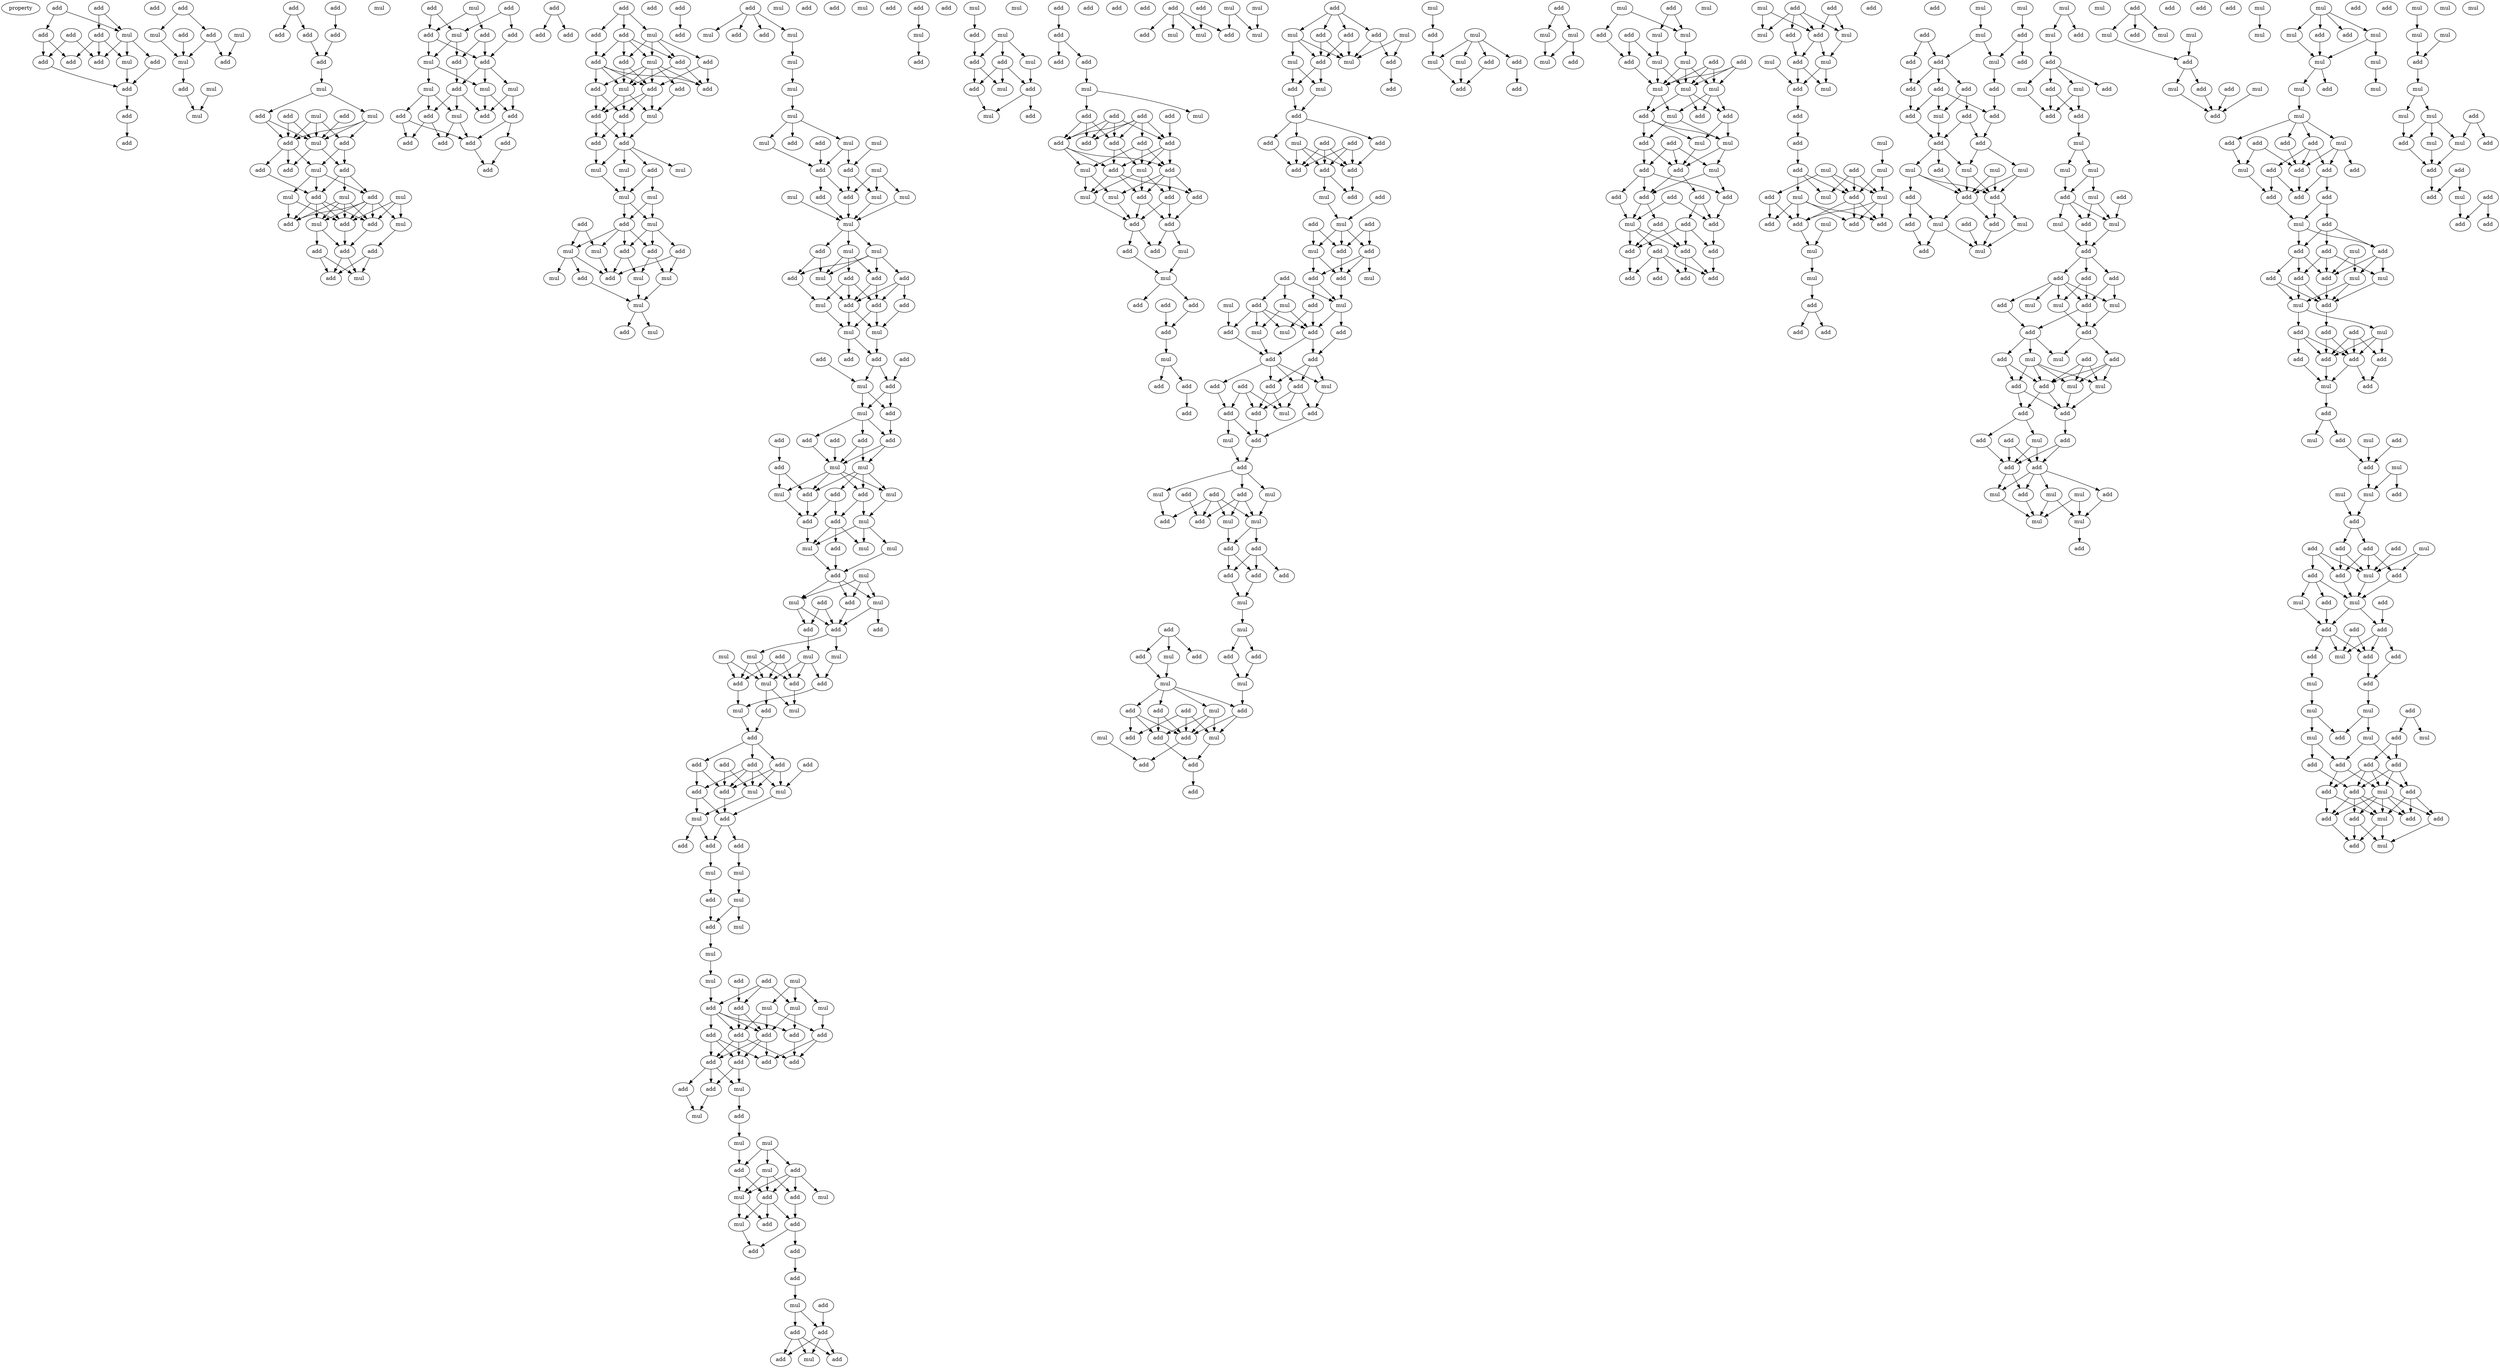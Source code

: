 digraph {
    node [fontcolor=black]
    property [mul=2,lf=1.6]
    0 [ label = add ];
    1 [ label = add ];
    2 [ label = mul ];
    3 [ label = add ];
    4 [ label = add ];
    5 [ label = add ];
    6 [ label = add ];
    7 [ label = add ];
    8 [ label = add ];
    9 [ label = mul ];
    10 [ label = add ];
    11 [ label = add ];
    12 [ label = add ];
    13 [ label = add ];
    14 [ label = add ];
    15 [ label = add ];
    16 [ label = add ];
    17 [ label = mul ];
    18 [ label = mul ];
    19 [ label = add ];
    20 [ label = add ];
    21 [ label = mul ];
    22 [ label = add ];
    23 [ label = mul ];
    24 [ label = mul ];
    25 [ label = add ];
    26 [ label = add ];
    27 [ label = add ];
    28 [ label = add ];
    29 [ label = add ];
    30 [ label = add ];
    31 [ label = mul ];
    32 [ label = add ];
    33 [ label = mul ];
    34 [ label = add ];
    35 [ label = add ];
    36 [ label = mul ];
    37 [ label = mul ];
    38 [ label = add ];
    39 [ label = add ];
    40 [ label = add ];
    41 [ label = mul ];
    42 [ label = add ];
    43 [ label = add ];
    44 [ label = mul ];
    45 [ label = add ];
    46 [ label = mul ];
    47 [ label = add ];
    48 [ label = mul ];
    49 [ label = mul ];
    50 [ label = add ];
    51 [ label = add ];
    52 [ label = mul ];
    53 [ label = add ];
    54 [ label = add ];
    55 [ label = mul ];
    56 [ label = add ];
    57 [ label = add ];
    58 [ label = mul ];
    59 [ label = add ];
    60 [ label = mul ];
    61 [ label = add ];
    62 [ label = add ];
    63 [ label = add ];
    64 [ label = mul ];
    65 [ label = add ];
    66 [ label = add ];
    67 [ label = add ];
    68 [ label = add ];
    69 [ label = mul ];
    70 [ label = mul ];
    71 [ label = add ];
    72 [ label = mul ];
    73 [ label = mul ];
    74 [ label = mul ];
    75 [ label = add ];
    76 [ label = add ];
    77 [ label = add ];
    78 [ label = add ];
    79 [ label = add ];
    80 [ label = add ];
    81 [ label = add ];
    82 [ label = add ];
    83 [ label = add ];
    84 [ label = add ];
    85 [ label = add ];
    86 [ label = add ];
    87 [ label = add ];
    88 [ label = add ];
    89 [ label = mul ];
    90 [ label = add ];
    91 [ label = add ];
    92 [ label = add ];
    93 [ label = add ];
    94 [ label = add ];
    95 [ label = mul ];
    96 [ label = mul ];
    97 [ label = add ];
    98 [ label = add ];
    99 [ label = add ];
    100 [ label = add ];
    101 [ label = mul ];
    102 [ label = add ];
    103 [ label = add ];
    104 [ label = add ];
    105 [ label = add ];
    106 [ label = add ];
    107 [ label = mul ];
    108 [ label = mul ];
    109 [ label = add ];
    110 [ label = mul ];
    111 [ label = mul ];
    112 [ label = mul ];
    113 [ label = mul ];
    114 [ label = add ];
    115 [ label = add ];
    116 [ label = mul ];
    117 [ label = mul ];
    118 [ label = add ];
    119 [ label = add ];
    120 [ label = add ];
    121 [ label = add ];
    122 [ label = mul ];
    123 [ label = mul ];
    124 [ label = add ];
    125 [ label = mul ];
    126 [ label = mul ];
    127 [ label = add ];
    128 [ label = add ];
    129 [ label = mul ];
    130 [ label = add ];
    131 [ label = add ];
    132 [ label = mul ];
    133 [ label = add ];
    134 [ label = mul ];
    135 [ label = add ];
    136 [ label = mul ];
    137 [ label = mul ];
    138 [ label = mul ];
    139 [ label = mul ];
    140 [ label = add ];
    141 [ label = mul ];
    142 [ label = mul ];
    143 [ label = add ];
    144 [ label = mul ];
    145 [ label = add ];
    146 [ label = add ];
    147 [ label = mul ];
    148 [ label = mul ];
    149 [ label = add ];
    150 [ label = mul ];
    151 [ label = mul ];
    152 [ label = add ];
    153 [ label = mul ];
    154 [ label = mul ];
    155 [ label = add ];
    156 [ label = mul ];
    157 [ label = add ];
    158 [ label = add ];
    159 [ label = add ];
    160 [ label = mul ];
    161 [ label = add ];
    162 [ label = add ];
    163 [ label = mul ];
    164 [ label = add ];
    165 [ label = add ];
    166 [ label = mul ];
    167 [ label = mul ];
    168 [ label = add ];
    169 [ label = add ];
    170 [ label = add ];
    171 [ label = add ];
    172 [ label = add ];
    173 [ label = mul ];
    174 [ label = add ];
    175 [ label = add ];
    176 [ label = mul ];
    177 [ label = add ];
    178 [ label = add ];
    179 [ label = add ];
    180 [ label = add ];
    181 [ label = add ];
    182 [ label = mul ];
    183 [ label = mul ];
    184 [ label = add ];
    185 [ label = mul ];
    186 [ label = mul ];
    187 [ label = add ];
    188 [ label = add ];
    189 [ label = add ];
    190 [ label = mul ];
    191 [ label = add ];
    192 [ label = add ];
    193 [ label = mul ];
    194 [ label = add ];
    195 [ label = mul ];
    196 [ label = mul ];
    197 [ label = mul ];
    198 [ label = add ];
    199 [ label = add ];
    200 [ label = add ];
    201 [ label = mul ];
    202 [ label = mul ];
    203 [ label = add ];
    204 [ label = add ];
    205 [ label = add ];
    206 [ label = add ];
    207 [ label = mul ];
    208 [ label = mul ];
    209 [ label = mul ];
    210 [ label = mul ];
    211 [ label = add ];
    212 [ label = mul ];
    213 [ label = add ];
    214 [ label = add ];
    215 [ label = add ];
    216 [ label = mul ];
    217 [ label = mul ];
    218 [ label = add ];
    219 [ label = add ];
    220 [ label = add ];
    221 [ label = add ];
    222 [ label = add ];
    223 [ label = add ];
    224 [ label = mul ];
    225 [ label = add ];
    226 [ label = add ];
    227 [ label = mul ];
    228 [ label = mul ];
    229 [ label = add ];
    230 [ label = add ];
    231 [ label = add ];
    232 [ label = add ];
    233 [ label = mul ];
    234 [ label = mul ];
    235 [ label = mul ];
    236 [ label = add ];
    237 [ label = add ];
    238 [ label = mul ];
    239 [ label = mul ];
    240 [ label = mul ];
    241 [ label = add ];
    242 [ label = mul ];
    243 [ label = add ];
    244 [ label = add ];
    245 [ label = add ];
    246 [ label = add ];
    247 [ label = mul ];
    248 [ label = mul ];
    249 [ label = mul ];
    250 [ label = add ];
    251 [ label = add ];
    252 [ label = add ];
    253 [ label = add ];
    254 [ label = add ];
    255 [ label = add ];
    256 [ label = add ];
    257 [ label = add ];
    258 [ label = add ];
    259 [ label = mul ];
    260 [ label = add ];
    261 [ label = add ];
    262 [ label = mul ];
    263 [ label = add ];
    264 [ label = mul ];
    265 [ label = mul ];
    266 [ label = add ];
    267 [ label = mul ];
    268 [ label = add ];
    269 [ label = add ];
    270 [ label = add ];
    271 [ label = mul ];
    272 [ label = mul ];
    273 [ label = mul ];
    274 [ label = mul ];
    275 [ label = add ];
    276 [ label = add ];
    277 [ label = add ];
    278 [ label = add ];
    279 [ label = add ];
    280 [ label = add ];
    281 [ label = add ];
    282 [ label = mul ];
    283 [ label = add ];
    284 [ label = add ];
    285 [ label = add ];
    286 [ label = add ];
    287 [ label = mul ];
    288 [ label = add ];
    289 [ label = mul ];
    290 [ label = add ];
    291 [ label = add ];
    292 [ label = mul ];
    293 [ label = mul ];
    294 [ label = mul ];
    295 [ label = add ];
    296 [ label = add ];
    297 [ label = add ];
    298 [ label = mul ];
    299 [ label = mul ];
    300 [ label = add ];
    301 [ label = add ];
    302 [ label = add ];
    303 [ label = mul ];
    304 [ label = add ];
    305 [ label = add ];
    306 [ label = add ];
    307 [ label = add ];
    308 [ label = add ];
    309 [ label = add ];
    310 [ label = mul ];
    311 [ label = add ];
    312 [ label = add ];
    313 [ label = add ];
    314 [ label = mul ];
    315 [ label = add ];
    316 [ label = add ];
    317 [ label = add ];
    318 [ label = add ];
    319 [ label = add ];
    320 [ label = add ];
    321 [ label = mul ];
    322 [ label = mul ];
    323 [ label = add ];
    324 [ label = add ];
    325 [ label = mul ];
    326 [ label = add ];
    327 [ label = add ];
    328 [ label = add ];
    329 [ label = mul ];
    330 [ label = add ];
    331 [ label = add ];
    332 [ label = add ];
    333 [ label = add ];
    334 [ label = mul ];
    335 [ label = mul ];
    336 [ label = add ];
    337 [ label = add ];
    338 [ label = add ];
    339 [ label = add ];
    340 [ label = mul ];
    341 [ label = add ];
    342 [ label = add ];
    343 [ label = add ];
    344 [ label = add ];
    345 [ label = add ];
    346 [ label = mul ];
    347 [ label = add ];
    348 [ label = mul ];
    349 [ label = mul ];
    350 [ label = add ];
    351 [ label = add ];
    352 [ label = mul ];
    353 [ label = mul ];
    354 [ label = add ];
    355 [ label = add ];
    356 [ label = mul ];
    357 [ label = add ];
    358 [ label = add ];
    359 [ label = mul ];
    360 [ label = mul ];
    361 [ label = mul ];
    362 [ label = add ];
    363 [ label = add ];
    364 [ label = add ];
    365 [ label = mul ];
    366 [ label = add ];
    367 [ label = add ];
    368 [ label = add ];
    369 [ label = mul ];
    370 [ label = add ];
    371 [ label = add ];
    372 [ label = add ];
    373 [ label = add ];
    374 [ label = add ];
    375 [ label = add ];
    376 [ label = add ];
    377 [ label = mul ];
    378 [ label = add ];
    379 [ label = add ];
    380 [ label = mul ];
    381 [ label = add ];
    382 [ label = mul ];
    383 [ label = add ];
    384 [ label = add ];
    385 [ label = add ];
    386 [ label = mul ];
    387 [ label = add ];
    388 [ label = add ];
    389 [ label = mul ];
    390 [ label = mul ];
    391 [ label = add ];
    392 [ label = mul ];
    393 [ label = add ];
    394 [ label = add ];
    395 [ label = mul ];
    396 [ label = add ];
    397 [ label = mul ];
    398 [ label = add ];
    399 [ label = add ];
    400 [ label = add ];
    401 [ label = mul ];
    402 [ label = add ];
    403 [ label = add ];
    404 [ label = add ];
    405 [ label = add ];
    406 [ label = mul ];
    407 [ label = add ];
    408 [ label = add ];
    409 [ label = add ];
    410 [ label = mul ];
    411 [ label = add ];
    412 [ label = add ];
    413 [ label = mul ];
    414 [ label = add ];
    415 [ label = mul ];
    416 [ label = add ];
    417 [ label = add ];
    418 [ label = add ];
    419 [ label = mul ];
    420 [ label = add ];
    421 [ label = mul ];
    422 [ label = add ];
    423 [ label = add ];
    424 [ label = add ];
    425 [ label = add ];
    426 [ label = add ];
    427 [ label = mul ];
    428 [ label = mul ];
    429 [ label = add ];
    430 [ label = add ];
    431 [ label = add ];
    432 [ label = mul ];
    433 [ label = add ];
    434 [ label = add ];
    435 [ label = mul ];
    436 [ label = mul ];
    437 [ label = add ];
    438 [ label = add ];
    439 [ label = mul ];
    440 [ label = add ];
    441 [ label = add ];
    442 [ label = add ];
    443 [ label = add ];
    444 [ label = add ];
    445 [ label = mul ];
    446 [ label = mul ];
    447 [ label = add ];
    448 [ label = add ];
    449 [ label = add ];
    450 [ label = mul ];
    451 [ label = mul ];
    452 [ label = add ];
    453 [ label = add ];
    454 [ label = mul ];
    455 [ label = mul ];
    456 [ label = add ];
    457 [ label = add ];
    458 [ label = add ];
    459 [ label = add ];
    460 [ label = mul ];
    461 [ label = mul ];
    462 [ label = add ];
    463 [ label = mul ];
    464 [ label = add ];
    465 [ label = mul ];
    466 [ label = mul ];
    467 [ label = mul ];
    468 [ label = add ];
    469 [ label = add ];
    470 [ label = mul ];
    471 [ label = mul ];
    472 [ label = add ];
    473 [ label = add ];
    474 [ label = add ];
    475 [ label = mul ];
    476 [ label = mul ];
    477 [ label = mul ];
    478 [ label = add ];
    479 [ label = mul ];
    480 [ label = add ];
    481 [ label = add ];
    482 [ label = add ];
    483 [ label = mul ];
    484 [ label = add ];
    485 [ label = mul ];
    486 [ label = add ];
    487 [ label = add ];
    488 [ label = mul ];
    489 [ label = add ];
    490 [ label = add ];
    491 [ label = add ];
    492 [ label = add ];
    493 [ label = add ];
    494 [ label = add ];
    495 [ label = add ];
    496 [ label = mul ];
    497 [ label = add ];
    498 [ label = add ];
    499 [ label = add ];
    500 [ label = add ];
    501 [ label = add ];
    502 [ label = add ];
    503 [ label = add ];
    504 [ label = add ];
    505 [ label = add ];
    506 [ label = mul ];
    507 [ label = add ];
    508 [ label = mul ];
    509 [ label = add ];
    510 [ label = mul ];
    511 [ label = mul ];
    512 [ label = add ];
    513 [ label = add ];
    514 [ label = add ];
    515 [ label = mul ];
    516 [ label = mul ];
    517 [ label = add ];
    518 [ label = mul ];
    519 [ label = add ];
    520 [ label = mul ];
    521 [ label = add ];
    522 [ label = mul ];
    523 [ label = add ];
    524 [ label = add ];
    525 [ label = mul ];
    526 [ label = mul ];
    527 [ label = mul ];
    528 [ label = add ];
    529 [ label = mul ];
    530 [ label = add ];
    531 [ label = add ];
    532 [ label = mul ];
    533 [ label = add ];
    534 [ label = add ];
    535 [ label = add ];
    536 [ label = mul ];
    537 [ label = add ];
    538 [ label = mul ];
    539 [ label = add ];
    540 [ label = add ];
    541 [ label = add ];
    542 [ label = add ];
    543 [ label = mul ];
    544 [ label = mul ];
    545 [ label = add ];
    546 [ label = mul ];
    547 [ label = add ];
    548 [ label = add ];
    549 [ label = add ];
    550 [ label = mul ];
    551 [ label = add ];
    552 [ label = add ];
    553 [ label = add ];
    554 [ label = add ];
    555 [ label = add ];
    556 [ label = mul ];
    557 [ label = add ];
    558 [ label = add ];
    559 [ label = add ];
    560 [ label = add ];
    561 [ label = add ];
    562 [ label = mul ];
    563 [ label = mul ];
    564 [ label = mul ];
    565 [ label = add ];
    566 [ label = mul ];
    567 [ label = add ];
    568 [ label = add ];
    569 [ label = add ];
    570 [ label = add ];
    571 [ label = add ];
    572 [ label = mul ];
    573 [ label = add ];
    574 [ label = mul ];
    575 [ label = add ];
    576 [ label = mul ];
    577 [ label = mul ];
    578 [ label = mul ];
    579 [ label = add ];
    580 [ label = add ];
    581 [ label = mul ];
    582 [ label = add ];
    583 [ label = mul ];
    584 [ label = mul ];
    585 [ label = add ];
    586 [ label = add ];
    587 [ label = add ];
    588 [ label = mul ];
    589 [ label = mul ];
    590 [ label = mul ];
    591 [ label = add ];
    592 [ label = mul ];
    593 [ label = add ];
    594 [ label = mul ];
    595 [ label = mul ];
    596 [ label = add ];
    597 [ label = add ];
    598 [ label = add ];
    599 [ label = add ];
    600 [ label = add ];
    601 [ label = mul ];
    602 [ label = mul ];
    603 [ label = add ];
    604 [ label = mul ];
    605 [ label = add ];
    606 [ label = add ];
    607 [ label = add ];
    608 [ label = add ];
    609 [ label = mul ];
    610 [ label = add ];
    611 [ label = add ];
    612 [ label = mul ];
    613 [ label = mul ];
    614 [ label = mul ];
    615 [ label = add ];
    616 [ label = add ];
    617 [ label = add ];
    618 [ label = add ];
    619 [ label = mul ];
    620 [ label = add ];
    621 [ label = add ];
    622 [ label = add ];
    623 [ label = add ];
    624 [ label = add ];
    625 [ label = add ];
    626 [ label = add ];
    627 [ label = mul ];
    628 [ label = mul ];
    629 [ label = mul ];
    630 [ label = mul ];
    631 [ label = mul ];
    632 [ label = add ];
    633 [ label = add ];
    634 [ label = mul ];
    635 [ label = add ];
    636 [ label = mul ];
    637 [ label = mul ];
    638 [ label = add ];
    639 [ label = add ];
    640 [ label = add ];
    641 [ label = mul ];
    642 [ label = mul ];
    643 [ label = add ];
    644 [ label = add ];
    645 [ label = add ];
    646 [ label = add ];
    647 [ label = mul ];
    648 [ label = mul ];
    649 [ label = add ];
    650 [ label = mul ];
    651 [ label = mul ];
    652 [ label = add ];
    653 [ label = mul ];
    654 [ label = mul ];
    655 [ label = mul ];
    656 [ label = add ];
    657 [ label = add ];
    658 [ label = mul ];
    659 [ label = mul ];
    660 [ label = mul ];
    661 [ label = add ];
    662 [ label = add ];
    663 [ label = add ];
    664 [ label = mul ];
    665 [ label = add ];
    666 [ label = add ];
    667 [ label = mul ];
    668 [ label = add ];
    669 [ label = add ];
    670 [ label = add ];
    671 [ label = add ];
    672 [ label = add ];
    673 [ label = add ];
    674 [ label = add ];
    675 [ label = mul ];
    676 [ label = add ];
    677 [ label = add ];
    678 [ label = mul ];
    679 [ label = add ];
    680 [ label = mul ];
    681 [ label = mul ];
    682 [ label = add ];
    683 [ label = add ];
    684 [ label = add ];
    685 [ label = add ];
    686 [ label = mul ];
    687 [ label = add ];
    688 [ label = add ];
    689 [ label = add ];
    690 [ label = mul ];
    691 [ label = add ];
    692 [ label = add ];
    693 [ label = add ];
    694 [ label = add ];
    695 [ label = add ];
    696 [ label = mul ];
    697 [ label = add ];
    698 [ label = mul ];
    699 [ label = add ];
    700 [ label = mul ];
    701 [ label = add ];
    702 [ label = add ];
    703 [ label = mul ];
    704 [ label = add ];
    705 [ label = mul ];
    706 [ label = mul ];
    707 [ label = add ];
    708 [ label = add ];
    709 [ label = add ];
    710 [ label = add ];
    711 [ label = add ];
    712 [ label = add ];
    713 [ label = mul ];
    714 [ label = add ];
    715 [ label = add ];
    716 [ label = mul ];
    717 [ label = add ];
    718 [ label = add ];
    719 [ label = mul ];
    720 [ label = add ];
    721 [ label = mul ];
    722 [ label = add ];
    723 [ label = add ];
    724 [ label = add ];
    725 [ label = mul ];
    726 [ label = add ];
    727 [ label = add ];
    728 [ label = add ];
    729 [ label = add ];
    730 [ label = mul ];
    731 [ label = add ];
    732 [ label = mul ];
    733 [ label = mul ];
    734 [ label = mul ];
    735 [ label = mul ];
    736 [ label = mul ];
    737 [ label = add ];
    738 [ label = add ];
    739 [ label = add ];
    740 [ label = add ];
    741 [ label = add ];
    742 [ label = add ];
    743 [ label = add ];
    744 [ label = add ];
    745 [ label = add ];
    746 [ label = mul ];
    747 [ label = add ];
    748 [ label = mul ];
    749 [ label = add ];
    750 [ label = add ];
    751 [ label = add ];
    752 [ label = add ];
    753 [ label = mul ];
    754 [ label = mul ];
    755 [ label = mul ];
    756 [ label = mul ];
    757 [ label = mul ];
    758 [ label = mul ];
    759 [ label = add ];
    760 [ label = mul ];
    761 [ label = mul ];
    762 [ label = add ];
    763 [ label = mul ];
    764 [ label = mul ];
    765 [ label = add ];
    766 [ label = mul ];
    767 [ label = add ];
    768 [ label = add ];
    769 [ label = add ];
    770 [ label = mul ];
    771 [ label = add ];
    772 [ label = add ];
    773 [ label = add ];
    774 [ label = add ];
    0 -> 2 [ name = 0 ];
    0 -> 4 [ name = 1 ];
    1 -> 2 [ name = 2 ];
    1 -> 3 [ name = 3 ];
    2 -> 7 [ name = 4 ];
    2 -> 9 [ name = 5 ];
    2 -> 10 [ name = 6 ];
    3 -> 6 [ name = 7 ];
    3 -> 9 [ name = 8 ];
    3 -> 10 [ name = 9 ];
    4 -> 6 [ name = 10 ];
    4 -> 8 [ name = 11 ];
    5 -> 8 [ name = 12 ];
    5 -> 10 [ name = 13 ];
    7 -> 11 [ name = 14 ];
    8 -> 11 [ name = 15 ];
    9 -> 11 [ name = 16 ];
    11 -> 13 [ name = 17 ];
    13 -> 14 [ name = 18 ];
    15 -> 17 [ name = 19 ];
    15 -> 19 [ name = 20 ];
    16 -> 21 [ name = 21 ];
    17 -> 21 [ name = 22 ];
    18 -> 20 [ name = 23 ];
    19 -> 20 [ name = 24 ];
    19 -> 21 [ name = 25 ];
    21 -> 22 [ name = 26 ];
    22 -> 24 [ name = 27 ];
    23 -> 24 [ name = 28 ];
    25 -> 29 [ name = 29 ];
    26 -> 27 [ name = 30 ];
    26 -> 28 [ name = 31 ];
    28 -> 30 [ name = 32 ];
    29 -> 30 [ name = 33 ];
    30 -> 31 [ name = 34 ];
    31 -> 32 [ name = 35 ];
    31 -> 33 [ name = 36 ];
    32 -> 37 [ name = 37 ];
    32 -> 38 [ name = 38 ];
    33 -> 37 [ name = 39 ];
    33 -> 38 [ name = 40 ];
    33 -> 39 [ name = 41 ];
    34 -> 37 [ name = 42 ];
    34 -> 38 [ name = 43 ];
    35 -> 37 [ name = 44 ];
    36 -> 37 [ name = 45 ];
    36 -> 38 [ name = 46 ];
    36 -> 39 [ name = 47 ];
    37 -> 40 [ name = 48 ];
    37 -> 43 [ name = 49 ];
    38 -> 41 [ name = 50 ];
    38 -> 42 [ name = 51 ];
    38 -> 43 [ name = 52 ];
    39 -> 40 [ name = 53 ];
    39 -> 41 [ name = 54 ];
    40 -> 45 [ name = 55 ];
    40 -> 46 [ name = 56 ];
    40 -> 47 [ name = 57 ];
    41 -> 44 [ name = 58 ];
    41 -> 45 [ name = 59 ];
    41 -> 47 [ name = 60 ];
    42 -> 45 [ name = 61 ];
    44 -> 50 [ name = 62 ];
    44 -> 51 [ name = 63 ];
    45 -> 50 [ name = 64 ];
    45 -> 51 [ name = 65 ];
    45 -> 52 [ name = 66 ];
    45 -> 53 [ name = 67 ];
    46 -> 50 [ name = 68 ];
    46 -> 51 [ name = 69 ];
    46 -> 52 [ name = 70 ];
    46 -> 53 [ name = 71 ];
    47 -> 49 [ name = 72 ];
    47 -> 50 [ name = 73 ];
    47 -> 51 [ name = 74 ];
    47 -> 52 [ name = 75 ];
    47 -> 53 [ name = 76 ];
    48 -> 49 [ name = 77 ];
    48 -> 50 [ name = 78 ];
    48 -> 53 [ name = 79 ];
    49 -> 54 [ name = 80 ];
    50 -> 56 [ name = 81 ];
    52 -> 56 [ name = 82 ];
    52 -> 57 [ name = 83 ];
    53 -> 56 [ name = 84 ];
    54 -> 58 [ name = 85 ];
    54 -> 59 [ name = 86 ];
    56 -> 58 [ name = 87 ];
    56 -> 59 [ name = 88 ];
    57 -> 58 [ name = 89 ];
    57 -> 59 [ name = 90 ];
    60 -> 65 [ name = 91 ];
    60 -> 66 [ name = 92 ];
    61 -> 63 [ name = 93 ];
    61 -> 64 [ name = 94 ];
    62 -> 64 [ name = 95 ];
    62 -> 66 [ name = 96 ];
    63 -> 68 [ name = 97 ];
    64 -> 67 [ name = 98 ];
    64 -> 69 [ name = 99 ];
    65 -> 67 [ name = 100 ];
    65 -> 68 [ name = 101 ];
    66 -> 68 [ name = 102 ];
    66 -> 69 [ name = 103 ];
    67 -> 71 [ name = 104 ];
    68 -> 71 [ name = 105 ];
    68 -> 72 [ name = 106 ];
    68 -> 73 [ name = 107 ];
    69 -> 70 [ name = 108 ];
    69 -> 73 [ name = 109 ];
    70 -> 74 [ name = 110 ];
    70 -> 75 [ name = 111 ];
    70 -> 76 [ name = 112 ];
    71 -> 74 [ name = 113 ];
    71 -> 76 [ name = 114 ];
    71 -> 77 [ name = 115 ];
    72 -> 77 [ name = 116 ];
    72 -> 78 [ name = 117 ];
    73 -> 77 [ name = 118 ];
    73 -> 78 [ name = 119 ];
    74 -> 79 [ name = 120 ];
    74 -> 81 [ name = 121 ];
    75 -> 81 [ name = 122 ];
    75 -> 82 [ name = 123 ];
    76 -> 79 [ name = 124 ];
    76 -> 82 [ name = 125 ];
    78 -> 80 [ name = 126 ];
    78 -> 81 [ name = 127 ];
    80 -> 83 [ name = 128 ];
    81 -> 83 [ name = 129 ];
    84 -> 85 [ name = 130 ];
    84 -> 86 [ name = 131 ];
    87 -> 88 [ name = 132 ];
    87 -> 89 [ name = 133 ];
    87 -> 90 [ name = 134 ];
    88 -> 91 [ name = 135 ];
    88 -> 92 [ name = 136 ];
    88 -> 94 [ name = 137 ];
    88 -> 95 [ name = 138 ];
    89 -> 92 [ name = 139 ];
    89 -> 93 [ name = 140 ];
    89 -> 94 [ name = 141 ];
    89 -> 95 [ name = 142 ];
    90 -> 91 [ name = 143 ];
    91 -> 96 [ name = 144 ];
    91 -> 98 [ name = 145 ];
    91 -> 99 [ name = 146 ];
    91 -> 100 [ name = 147 ];
    92 -> 96 [ name = 148 ];
    92 -> 98 [ name = 149 ];
    93 -> 98 [ name = 150 ];
    93 -> 100 [ name = 151 ];
    94 -> 96 [ name = 152 ];
    94 -> 100 [ name = 153 ];
    95 -> 96 [ name = 154 ];
    95 -> 97 [ name = 155 ];
    95 -> 98 [ name = 156 ];
    95 -> 99 [ name = 157 ];
    95 -> 100 [ name = 158 ];
    96 -> 101 [ name = 159 ];
    96 -> 102 [ name = 160 ];
    96 -> 103 [ name = 161 ];
    97 -> 101 [ name = 162 ];
    98 -> 101 [ name = 163 ];
    98 -> 102 [ name = 164 ];
    98 -> 103 [ name = 165 ];
    99 -> 102 [ name = 166 ];
    99 -> 103 [ name = 167 ];
    101 -> 105 [ name = 168 ];
    102 -> 104 [ name = 169 ];
    102 -> 105 [ name = 170 ];
    103 -> 104 [ name = 171 ];
    103 -> 105 [ name = 172 ];
    104 -> 110 [ name = 173 ];
    105 -> 107 [ name = 174 ];
    105 -> 108 [ name = 175 ];
    105 -> 109 [ name = 176 ];
    105 -> 110 [ name = 177 ];
    108 -> 112 [ name = 178 ];
    109 -> 111 [ name = 179 ];
    109 -> 112 [ name = 180 ];
    110 -> 112 [ name = 181 ];
    111 -> 113 [ name = 182 ];
    111 -> 114 [ name = 183 ];
    112 -> 113 [ name = 184 ];
    112 -> 114 [ name = 185 ];
    113 -> 118 [ name = 186 ];
    113 -> 119 [ name = 187 ];
    113 -> 120 [ name = 188 ];
    114 -> 116 [ name = 189 ];
    114 -> 117 [ name = 190 ];
    114 -> 118 [ name = 191 ];
    114 -> 119 [ name = 192 ];
    115 -> 116 [ name = 193 ];
    115 -> 117 [ name = 194 ];
    116 -> 121 [ name = 195 ];
    116 -> 123 [ name = 196 ];
    116 -> 124 [ name = 197 ];
    117 -> 121 [ name = 198 ];
    118 -> 122 [ name = 199 ];
    118 -> 125 [ name = 200 ];
    119 -> 121 [ name = 201 ];
    119 -> 122 [ name = 202 ];
    120 -> 121 [ name = 203 ];
    120 -> 125 [ name = 204 ];
    122 -> 126 [ name = 205 ];
    124 -> 126 [ name = 206 ];
    125 -> 126 [ name = 207 ];
    126 -> 128 [ name = 208 ];
    126 -> 129 [ name = 209 ];
    127 -> 130 [ name = 210 ];
    131 -> 132 [ name = 211 ];
    131 -> 133 [ name = 212 ];
    131 -> 135 [ name = 213 ];
    131 -> 136 [ name = 214 ];
    136 -> 137 [ name = 215 ];
    137 -> 138 [ name = 216 ];
    138 -> 139 [ name = 217 ];
    139 -> 141 [ name = 218 ];
    139 -> 142 [ name = 219 ];
    139 -> 143 [ name = 220 ];
    140 -> 145 [ name = 221 ];
    141 -> 145 [ name = 222 ];
    141 -> 146 [ name = 223 ];
    142 -> 145 [ name = 224 ];
    144 -> 146 [ name = 225 ];
    145 -> 149 [ name = 226 ];
    145 -> 152 [ name = 227 ];
    146 -> 150 [ name = 228 ];
    146 -> 152 [ name = 229 ];
    147 -> 150 [ name = 230 ];
    147 -> 151 [ name = 231 ];
    147 -> 152 [ name = 232 ];
    148 -> 153 [ name = 233 ];
    149 -> 153 [ name = 234 ];
    150 -> 153 [ name = 235 ];
    151 -> 153 [ name = 236 ];
    152 -> 153 [ name = 237 ];
    153 -> 154 [ name = 238 ];
    153 -> 155 [ name = 239 ];
    153 -> 156 [ name = 240 ];
    154 -> 157 [ name = 241 ];
    154 -> 159 [ name = 242 ];
    154 -> 160 [ name = 243 ];
    154 -> 161 [ name = 244 ];
    155 -> 159 [ name = 245 ];
    155 -> 160 [ name = 246 ];
    156 -> 157 [ name = 247 ];
    156 -> 158 [ name = 248 ];
    156 -> 160 [ name = 249 ];
    157 -> 164 [ name = 250 ];
    157 -> 165 [ name = 251 ];
    158 -> 163 [ name = 252 ];
    158 -> 164 [ name = 253 ];
    158 -> 165 [ name = 254 ];
    159 -> 163 [ name = 255 ];
    160 -> 164 [ name = 256 ];
    161 -> 162 [ name = 257 ];
    161 -> 164 [ name = 258 ];
    161 -> 165 [ name = 259 ];
    162 -> 167 [ name = 260 ];
    163 -> 166 [ name = 261 ];
    164 -> 166 [ name = 262 ];
    164 -> 167 [ name = 263 ];
    165 -> 166 [ name = 264 ];
    165 -> 167 [ name = 265 ];
    166 -> 168 [ name = 266 ];
    166 -> 171 [ name = 267 ];
    167 -> 168 [ name = 268 ];
    168 -> 173 [ name = 269 ];
    168 -> 174 [ name = 270 ];
    169 -> 174 [ name = 271 ];
    172 -> 173 [ name = 272 ];
    173 -> 175 [ name = 273 ];
    173 -> 176 [ name = 274 ];
    174 -> 175 [ name = 275 ];
    174 -> 176 [ name = 276 ];
    175 -> 180 [ name = 277 ];
    176 -> 177 [ name = 278 ];
    176 -> 180 [ name = 279 ];
    176 -> 181 [ name = 280 ];
    177 -> 182 [ name = 281 ];
    177 -> 183 [ name = 282 ];
    178 -> 182 [ name = 283 ];
    179 -> 184 [ name = 284 ];
    180 -> 182 [ name = 285 ];
    180 -> 183 [ name = 286 ];
    181 -> 182 [ name = 287 ];
    182 -> 185 [ name = 288 ];
    182 -> 186 [ name = 289 ];
    182 -> 187 [ name = 290 ];
    182 -> 189 [ name = 291 ];
    183 -> 185 [ name = 292 ];
    183 -> 187 [ name = 293 ];
    183 -> 188 [ name = 294 ];
    183 -> 189 [ name = 295 ];
    184 -> 186 [ name = 296 ];
    184 -> 187 [ name = 297 ];
    185 -> 190 [ name = 298 ];
    186 -> 191 [ name = 299 ];
    187 -> 191 [ name = 300 ];
    188 -> 191 [ name = 301 ];
    188 -> 192 [ name = 302 ];
    189 -> 190 [ name = 303 ];
    189 -> 192 [ name = 304 ];
    190 -> 193 [ name = 305 ];
    190 -> 195 [ name = 306 ];
    190 -> 196 [ name = 307 ];
    191 -> 195 [ name = 308 ];
    192 -> 194 [ name = 309 ];
    192 -> 195 [ name = 310 ];
    192 -> 196 [ name = 311 ];
    193 -> 198 [ name = 312 ];
    194 -> 198 [ name = 313 ];
    195 -> 198 [ name = 314 ];
    197 -> 200 [ name = 315 ];
    197 -> 201 [ name = 316 ];
    197 -> 202 [ name = 317 ];
    198 -> 200 [ name = 318 ];
    198 -> 201 [ name = 319 ];
    198 -> 202 [ name = 320 ];
    199 -> 203 [ name = 321 ];
    199 -> 205 [ name = 322 ];
    200 -> 205 [ name = 323 ];
    201 -> 203 [ name = 324 ];
    201 -> 205 [ name = 325 ];
    202 -> 204 [ name = 326 ];
    202 -> 205 [ name = 327 ];
    203 -> 210 [ name = 328 ];
    205 -> 207 [ name = 329 ];
    205 -> 208 [ name = 330 ];
    206 -> 211 [ name = 331 ];
    206 -> 212 [ name = 332 ];
    206 -> 214 [ name = 333 ];
    207 -> 213 [ name = 334 ];
    208 -> 211 [ name = 335 ];
    208 -> 212 [ name = 336 ];
    208 -> 214 [ name = 337 ];
    209 -> 212 [ name = 338 ];
    209 -> 214 [ name = 339 ];
    210 -> 211 [ name = 340 ];
    210 -> 212 [ name = 341 ];
    210 -> 213 [ name = 342 ];
    211 -> 216 [ name = 343 ];
    212 -> 215 [ name = 344 ];
    212 -> 216 [ name = 345 ];
    213 -> 217 [ name = 346 ];
    214 -> 217 [ name = 347 ];
    215 -> 218 [ name = 348 ];
    217 -> 218 [ name = 349 ];
    218 -> 219 [ name = 350 ];
    218 -> 220 [ name = 351 ];
    218 -> 221 [ name = 352 ];
    219 -> 224 [ name = 353 ];
    219 -> 226 [ name = 354 ];
    219 -> 227 [ name = 355 ];
    220 -> 224 [ name = 356 ];
    220 -> 225 [ name = 357 ];
    220 -> 226 [ name = 358 ];
    220 -> 227 [ name = 359 ];
    221 -> 225 [ name = 360 ];
    221 -> 226 [ name = 361 ];
    222 -> 224 [ name = 362 ];
    223 -> 226 [ name = 363 ];
    223 -> 227 [ name = 364 ];
    224 -> 229 [ name = 365 ];
    225 -> 228 [ name = 366 ];
    225 -> 229 [ name = 367 ];
    226 -> 229 [ name = 368 ];
    227 -> 228 [ name = 369 ];
    228 -> 230 [ name = 370 ];
    228 -> 231 [ name = 371 ];
    229 -> 231 [ name = 372 ];
    229 -> 232 [ name = 373 ];
    231 -> 234 [ name = 374 ];
    232 -> 233 [ name = 375 ];
    233 -> 235 [ name = 376 ];
    234 -> 236 [ name = 377 ];
    235 -> 237 [ name = 378 ];
    235 -> 238 [ name = 379 ];
    236 -> 237 [ name = 380 ];
    237 -> 239 [ name = 381 ];
    239 -> 240 [ name = 382 ];
    240 -> 245 [ name = 383 ];
    241 -> 246 [ name = 384 ];
    242 -> 247 [ name = 385 ];
    242 -> 248 [ name = 386 ];
    242 -> 249 [ name = 387 ];
    243 -> 245 [ name = 388 ];
    243 -> 246 [ name = 389 ];
    243 -> 248 [ name = 390 ];
    245 -> 250 [ name = 391 ];
    245 -> 252 [ name = 392 ];
    245 -> 253 [ name = 393 ];
    245 -> 254 [ name = 394 ];
    246 -> 250 [ name = 395 ];
    246 -> 254 [ name = 396 ];
    247 -> 250 [ name = 397 ];
    247 -> 251 [ name = 398 ];
    247 -> 254 [ name = 399 ];
    248 -> 252 [ name = 400 ];
    248 -> 254 [ name = 401 ];
    249 -> 251 [ name = 402 ];
    250 -> 255 [ name = 403 ];
    250 -> 257 [ name = 404 ];
    250 -> 258 [ name = 405 ];
    251 -> 255 [ name = 406 ];
    251 -> 256 [ name = 407 ];
    252 -> 255 [ name = 408 ];
    253 -> 256 [ name = 409 ];
    253 -> 257 [ name = 410 ];
    253 -> 258 [ name = 411 ];
    254 -> 256 [ name = 412 ];
    254 -> 257 [ name = 413 ];
    254 -> 258 [ name = 414 ];
    257 -> 259 [ name = 415 ];
    257 -> 260 [ name = 416 ];
    258 -> 259 [ name = 417 ];
    258 -> 260 [ name = 418 ];
    258 -> 261 [ name = 419 ];
    259 -> 263 [ name = 420 ];
    260 -> 262 [ name = 421 ];
    261 -> 262 [ name = 422 ];
    263 -> 265 [ name = 423 ];
    264 -> 266 [ name = 424 ];
    264 -> 267 [ name = 425 ];
    264 -> 268 [ name = 426 ];
    265 -> 268 [ name = 427 ];
    266 -> 269 [ name = 428 ];
    266 -> 270 [ name = 429 ];
    266 -> 271 [ name = 430 ];
    266 -> 272 [ name = 431 ];
    267 -> 269 [ name = 432 ];
    267 -> 270 [ name = 433 ];
    267 -> 271 [ name = 434 ];
    268 -> 269 [ name = 435 ];
    268 -> 271 [ name = 436 ];
    269 -> 274 [ name = 437 ];
    269 -> 275 [ name = 438 ];
    269 -> 276 [ name = 439 ];
    270 -> 276 [ name = 440 ];
    271 -> 274 [ name = 441 ];
    271 -> 275 [ name = 442 ];
    274 -> 278 [ name = 443 ];
    276 -> 277 [ name = 444 ];
    276 -> 278 [ name = 445 ];
    277 -> 280 [ name = 446 ];
    280 -> 282 [ name = 447 ];
    281 -> 284 [ name = 448 ];
    282 -> 283 [ name = 449 ];
    282 -> 284 [ name = 450 ];
    283 -> 285 [ name = 451 ];
    283 -> 286 [ name = 452 ];
    283 -> 287 [ name = 453 ];
    284 -> 285 [ name = 454 ];
    284 -> 286 [ name = 455 ];
    284 -> 287 [ name = 456 ];
    288 -> 289 [ name = 457 ];
    289 -> 290 [ name = 458 ];
    292 -> 295 [ name = 459 ];
    294 -> 296 [ name = 460 ];
    294 -> 297 [ name = 461 ];
    294 -> 298 [ name = 462 ];
    295 -> 296 [ name = 463 ];
    296 -> 299 [ name = 464 ];
    296 -> 301 [ name = 465 ];
    297 -> 299 [ name = 466 ];
    297 -> 300 [ name = 467 ];
    297 -> 301 [ name = 468 ];
    298 -> 300 [ name = 469 ];
    300 -> 302 [ name = 470 ];
    300 -> 303 [ name = 471 ];
    301 -> 303 [ name = 472 ];
    304 -> 305 [ name = 473 ];
    305 -> 307 [ name = 474 ];
    305 -> 308 [ name = 475 ];
    308 -> 310 [ name = 476 ];
    310 -> 312 [ name = 477 ];
    310 -> 314 [ name = 478 ];
    311 -> 316 [ name = 479 ];
    311 -> 317 [ name = 480 ];
    311 -> 319 [ name = 481 ];
    311 -> 320 [ name = 482 ];
    312 -> 316 [ name = 483 ];
    312 -> 317 [ name = 484 ];
    312 -> 320 [ name = 485 ];
    313 -> 319 [ name = 486 ];
    315 -> 316 [ name = 487 ];
    315 -> 317 [ name = 488 ];
    315 -> 318 [ name = 489 ];
    315 -> 319 [ name = 490 ];
    315 -> 320 [ name = 491 ];
    316 -> 322 [ name = 492 ];
    316 -> 324 [ name = 493 ];
    317 -> 321 [ name = 494 ];
    317 -> 323 [ name = 495 ];
    317 -> 324 [ name = 496 ];
    318 -> 321 [ name = 497 ];
    318 -> 322 [ name = 498 ];
    318 -> 323 [ name = 499 ];
    319 -> 322 [ name = 500 ];
    319 -> 323 [ name = 501 ];
    319 -> 324 [ name = 502 ];
    321 -> 325 [ name = 503 ];
    321 -> 329 [ name = 504 ];
    322 -> 326 [ name = 505 ];
    322 -> 328 [ name = 506 ];
    322 -> 329 [ name = 507 ];
    323 -> 325 [ name = 508 ];
    323 -> 326 [ name = 509 ];
    323 -> 327 [ name = 510 ];
    323 -> 328 [ name = 511 ];
    324 -> 327 [ name = 512 ];
    324 -> 328 [ name = 513 ];
    324 -> 329 [ name = 514 ];
    325 -> 330 [ name = 515 ];
    326 -> 330 [ name = 516 ];
    326 -> 331 [ name = 517 ];
    327 -> 331 [ name = 518 ];
    328 -> 330 [ name = 519 ];
    328 -> 331 [ name = 520 ];
    329 -> 330 [ name = 521 ];
    330 -> 332 [ name = 522 ];
    330 -> 333 [ name = 523 ];
    331 -> 332 [ name = 524 ];
    331 -> 334 [ name = 525 ];
    333 -> 335 [ name = 526 ];
    334 -> 335 [ name = 527 ];
    335 -> 336 [ name = 528 ];
    335 -> 338 [ name = 529 ];
    337 -> 339 [ name = 530 ];
    338 -> 339 [ name = 531 ];
    339 -> 340 [ name = 532 ];
    340 -> 341 [ name = 533 ];
    340 -> 343 [ name = 534 ];
    343 -> 344 [ name = 535 ];
    345 -> 349 [ name = 536 ];
    345 -> 350 [ name = 537 ];
    345 -> 351 [ name = 538 ];
    345 -> 353 [ name = 539 ];
    346 -> 352 [ name = 540 ];
    347 -> 353 [ name = 541 ];
    348 -> 351 [ name = 542 ];
    348 -> 352 [ name = 543 ];
    354 -> 355 [ name = 544 ];
    354 -> 357 [ name = 545 ];
    354 -> 358 [ name = 546 ];
    354 -> 359 [ name = 547 ];
    355 -> 361 [ name = 548 ];
    355 -> 362 [ name = 549 ];
    356 -> 361 [ name = 550 ];
    356 -> 363 [ name = 551 ];
    357 -> 361 [ name = 552 ];
    357 -> 362 [ name = 553 ];
    358 -> 361 [ name = 554 ];
    358 -> 363 [ name = 555 ];
    359 -> 360 [ name = 556 ];
    359 -> 361 [ name = 557 ];
    359 -> 362 [ name = 558 ];
    360 -> 364 [ name = 559 ];
    360 -> 365 [ name = 560 ];
    362 -> 364 [ name = 561 ];
    362 -> 365 [ name = 562 ];
    363 -> 366 [ name = 563 ];
    364 -> 367 [ name = 564 ];
    365 -> 367 [ name = 565 ];
    367 -> 369 [ name = 566 ];
    367 -> 370 [ name = 567 ];
    367 -> 372 [ name = 568 ];
    368 -> 373 [ name = 569 ];
    368 -> 374 [ name = 570 ];
    368 -> 375 [ name = 571 ];
    369 -> 373 [ name = 572 ];
    369 -> 374 [ name = 573 ];
    369 -> 375 [ name = 574 ];
    370 -> 375 [ name = 575 ];
    371 -> 373 [ name = 576 ];
    371 -> 374 [ name = 577 ];
    371 -> 375 [ name = 578 ];
    372 -> 374 [ name = 579 ];
    373 -> 376 [ name = 580 ];
    373 -> 377 [ name = 581 ];
    374 -> 376 [ name = 582 ];
    377 -> 380 [ name = 583 ];
    378 -> 380 [ name = 584 ];
    379 -> 383 [ name = 585 ];
    379 -> 384 [ name = 586 ];
    380 -> 382 [ name = 587 ];
    380 -> 383 [ name = 588 ];
    380 -> 384 [ name = 589 ];
    381 -> 382 [ name = 590 ];
    381 -> 384 [ name = 591 ];
    382 -> 385 [ name = 592 ];
    382 -> 387 [ name = 593 ];
    383 -> 385 [ name = 594 ];
    383 -> 386 [ name = 595 ];
    383 -> 387 [ name = 596 ];
    384 -> 385 [ name = 597 ];
    385 -> 390 [ name = 598 ];
    387 -> 390 [ name = 599 ];
    387 -> 391 [ name = 600 ];
    388 -> 389 [ name = 601 ];
    388 -> 390 [ name = 602 ];
    388 -> 393 [ name = 603 ];
    389 -> 394 [ name = 604 ];
    389 -> 397 [ name = 605 ];
    390 -> 394 [ name = 606 ];
    390 -> 396 [ name = 607 ];
    391 -> 394 [ name = 608 ];
    391 -> 395 [ name = 609 ];
    392 -> 398 [ name = 610 ];
    393 -> 394 [ name = 611 ];
    393 -> 395 [ name = 612 ];
    393 -> 397 [ name = 613 ];
    393 -> 398 [ name = 614 ];
    394 -> 399 [ name = 615 ];
    394 -> 400 [ name = 616 ];
    396 -> 400 [ name = 617 ];
    397 -> 399 [ name = 618 ];
    398 -> 399 [ name = 619 ];
    399 -> 401 [ name = 620 ];
    399 -> 402 [ name = 621 ];
    399 -> 404 [ name = 622 ];
    399 -> 405 [ name = 623 ];
    400 -> 401 [ name = 624 ];
    400 -> 404 [ name = 625 ];
    400 -> 405 [ name = 626 ];
    401 -> 408 [ name = 627 ];
    402 -> 407 [ name = 628 ];
    403 -> 406 [ name = 629 ];
    403 -> 407 [ name = 630 ];
    403 -> 409 [ name = 631 ];
    404 -> 406 [ name = 632 ];
    404 -> 408 [ name = 633 ];
    404 -> 409 [ name = 634 ];
    405 -> 406 [ name = 635 ];
    405 -> 409 [ name = 636 ];
    407 -> 410 [ name = 637 ];
    407 -> 411 [ name = 638 ];
    408 -> 411 [ name = 639 ];
    409 -> 411 [ name = 640 ];
    410 -> 412 [ name = 641 ];
    411 -> 412 [ name = 642 ];
    412 -> 413 [ name = 643 ];
    412 -> 415 [ name = 644 ];
    412 -> 417 [ name = 645 ];
    413 -> 420 [ name = 646 ];
    414 -> 418 [ name = 647 ];
    414 -> 419 [ name = 648 ];
    414 -> 420 [ name = 649 ];
    414 -> 421 [ name = 650 ];
    415 -> 421 [ name = 651 ];
    416 -> 418 [ name = 652 ];
    417 -> 418 [ name = 653 ];
    417 -> 419 [ name = 654 ];
    417 -> 421 [ name = 655 ];
    419 -> 422 [ name = 656 ];
    421 -> 422 [ name = 657 ];
    421 -> 423 [ name = 658 ];
    422 -> 425 [ name = 659 ];
    422 -> 426 [ name = 660 ];
    423 -> 424 [ name = 661 ];
    423 -> 425 [ name = 662 ];
    423 -> 426 [ name = 663 ];
    425 -> 427 [ name = 664 ];
    426 -> 427 [ name = 665 ];
    427 -> 428 [ name = 666 ];
    428 -> 430 [ name = 667 ];
    428 -> 434 [ name = 668 ];
    429 -> 431 [ name = 669 ];
    429 -> 432 [ name = 670 ];
    429 -> 433 [ name = 671 ];
    430 -> 435 [ name = 672 ];
    431 -> 436 [ name = 673 ];
    432 -> 436 [ name = 674 ];
    434 -> 435 [ name = 675 ];
    435 -> 440 [ name = 676 ];
    436 -> 437 [ name = 677 ];
    436 -> 439 [ name = 678 ];
    436 -> 440 [ name = 679 ];
    436 -> 441 [ name = 680 ];
    437 -> 442 [ name = 681 ];
    437 -> 443 [ name = 682 ];
    437 -> 444 [ name = 683 ];
    438 -> 443 [ name = 684 ];
    438 -> 444 [ name = 685 ];
    438 -> 446 [ name = 686 ];
    439 -> 442 [ name = 687 ];
    439 -> 443 [ name = 688 ];
    439 -> 446 [ name = 689 ];
    440 -> 443 [ name = 690 ];
    440 -> 446 [ name = 691 ];
    441 -> 442 [ name = 692 ];
    441 -> 443 [ name = 693 ];
    442 -> 448 [ name = 694 ];
    443 -> 447 [ name = 695 ];
    445 -> 447 [ name = 696 ];
    446 -> 448 [ name = 697 ];
    448 -> 449 [ name = 698 ];
    450 -> 452 [ name = 699 ];
    451 -> 453 [ name = 700 ];
    451 -> 454 [ name = 701 ];
    451 -> 455 [ name = 702 ];
    451 -> 456 [ name = 703 ];
    452 -> 455 [ name = 704 ];
    453 -> 457 [ name = 705 ];
    454 -> 458 [ name = 706 ];
    455 -> 458 [ name = 707 ];
    456 -> 458 [ name = 708 ];
    459 -> 460 [ name = 709 ];
    459 -> 461 [ name = 710 ];
    460 -> 463 [ name = 711 ];
    461 -> 462 [ name = 712 ];
    461 -> 463 [ name = 713 ];
    464 -> 466 [ name = 714 ];
    464 -> 467 [ name = 715 ];
    465 -> 466 [ name = 716 ];
    465 -> 469 [ name = 717 ];
    466 -> 471 [ name = 718 ];
    467 -> 470 [ name = 719 ];
    468 -> 470 [ name = 720 ];
    468 -> 472 [ name = 721 ];
    469 -> 472 [ name = 722 ];
    470 -> 475 [ name = 723 ];
    470 -> 477 [ name = 724 ];
    471 -> 475 [ name = 725 ];
    471 -> 476 [ name = 726 ];
    471 -> 477 [ name = 727 ];
    472 -> 475 [ name = 728 ];
    473 -> 475 [ name = 729 ];
    473 -> 476 [ name = 730 ];
    473 -> 477 [ name = 731 ];
    474 -> 475 [ name = 732 ];
    474 -> 476 [ name = 733 ];
    474 -> 477 [ name = 734 ];
    475 -> 478 [ name = 735 ];
    475 -> 479 [ name = 736 ];
    476 -> 479 [ name = 737 ];
    476 -> 480 [ name = 738 ];
    476 -> 481 [ name = 739 ];
    477 -> 478 [ name = 740 ];
    477 -> 480 [ name = 741 ];
    477 -> 481 [ name = 742 ];
    478 -> 483 [ name = 743 ];
    478 -> 484 [ name = 744 ];
    478 -> 485 [ name = 745 ];
    479 -> 484 [ name = 746 ];
    479 -> 485 [ name = 747 ];
    481 -> 483 [ name = 748 ];
    481 -> 485 [ name = 749 ];
    482 -> 486 [ name = 750 ];
    482 -> 487 [ name = 751 ];
    482 -> 488 [ name = 752 ];
    483 -> 487 [ name = 753 ];
    484 -> 486 [ name = 754 ];
    484 -> 487 [ name = 755 ];
    485 -> 487 [ name = 756 ];
    485 -> 488 [ name = 757 ];
    486 -> 491 [ name = 758 ];
    486 -> 492 [ name = 759 ];
    486 -> 493 [ name = 760 ];
    487 -> 489 [ name = 761 ];
    487 -> 491 [ name = 762 ];
    488 -> 491 [ name = 763 ];
    488 -> 492 [ name = 764 ];
    489 -> 494 [ name = 765 ];
    489 -> 495 [ name = 766 ];
    490 -> 494 [ name = 767 ];
    490 -> 496 [ name = 768 ];
    491 -> 496 [ name = 769 ];
    491 -> 497 [ name = 770 ];
    492 -> 494 [ name = 771 ];
    493 -> 496 [ name = 772 ];
    494 -> 499 [ name = 773 ];
    495 -> 498 [ name = 774 ];
    495 -> 499 [ name = 775 ];
    495 -> 500 [ name = 776 ];
    496 -> 498 [ name = 777 ];
    496 -> 500 [ name = 778 ];
    496 -> 501 [ name = 779 ];
    497 -> 498 [ name = 780 ];
    497 -> 500 [ name = 781 ];
    498 -> 502 [ name = 782 ];
    498 -> 503 [ name = 783 ];
    499 -> 503 [ name = 784 ];
    500 -> 504 [ name = 785 ];
    501 -> 502 [ name = 786 ];
    501 -> 503 [ name = 787 ];
    501 -> 504 [ name = 788 ];
    501 -> 505 [ name = 789 ];
    507 -> 511 [ name = 790 ];
    507 -> 512 [ name = 791 ];
    508 -> 510 [ name = 792 ];
    508 -> 512 [ name = 793 ];
    509 -> 510 [ name = 794 ];
    509 -> 511 [ name = 795 ];
    509 -> 512 [ name = 796 ];
    509 -> 513 [ name = 797 ];
    511 -> 516 [ name = 798 ];
    512 -> 514 [ name = 799 ];
    512 -> 516 [ name = 800 ];
    513 -> 514 [ name = 801 ];
    514 -> 517 [ name = 802 ];
    514 -> 518 [ name = 803 ];
    515 -> 517 [ name = 804 ];
    516 -> 517 [ name = 805 ];
    516 -> 518 [ name = 806 ];
    517 -> 519 [ name = 807 ];
    519 -> 521 [ name = 808 ];
    520 -> 522 [ name = 809 ];
    521 -> 523 [ name = 810 ];
    522 -> 529 [ name = 811 ];
    522 -> 530 [ name = 812 ];
    523 -> 526 [ name = 813 ];
    523 -> 527 [ name = 814 ];
    523 -> 530 [ name = 815 ];
    524 -> 527 [ name = 816 ];
    524 -> 529 [ name = 817 ];
    524 -> 530 [ name = 818 ];
    525 -> 528 [ name = 819 ];
    525 -> 529 [ name = 820 ];
    525 -> 530 [ name = 821 ];
    526 -> 531 [ name = 822 ];
    526 -> 533 [ name = 823 ];
    526 -> 534 [ name = 824 ];
    526 -> 535 [ name = 825 ];
    528 -> 533 [ name = 826 ];
    528 -> 534 [ name = 827 ];
    529 -> 531 [ name = 828 ];
    529 -> 533 [ name = 829 ];
    529 -> 535 [ name = 830 ];
    530 -> 531 [ name = 831 ];
    530 -> 533 [ name = 832 ];
    530 -> 535 [ name = 833 ];
    532 -> 536 [ name = 834 ];
    533 -> 536 [ name = 835 ];
    536 -> 538 [ name = 836 ];
    538 -> 539 [ name = 837 ];
    539 -> 540 [ name = 838 ];
    539 -> 541 [ name = 839 ];
    543 -> 546 [ name = 840 ];
    544 -> 547 [ name = 841 ];
    545 -> 548 [ name = 842 ];
    545 -> 551 [ name = 843 ];
    546 -> 550 [ name = 844 ];
    546 -> 551 [ name = 845 ];
    547 -> 549 [ name = 846 ];
    547 -> 550 [ name = 847 ];
    548 -> 552 [ name = 848 ];
    550 -> 554 [ name = 849 ];
    551 -> 552 [ name = 850 ];
    551 -> 553 [ name = 851 ];
    551 -> 555 [ name = 852 ];
    552 -> 557 [ name = 853 ];
    553 -> 556 [ name = 854 ];
    553 -> 557 [ name = 855 ];
    553 -> 559 [ name = 856 ];
    554 -> 559 [ name = 857 ];
    555 -> 556 [ name = 858 ];
    555 -> 558 [ name = 859 ];
    556 -> 561 [ name = 860 ];
    557 -> 561 [ name = 861 ];
    558 -> 560 [ name = 862 ];
    558 -> 561 [ name = 863 ];
    559 -> 560 [ name = 864 ];
    560 -> 563 [ name = 865 ];
    560 -> 564 [ name = 866 ];
    561 -> 563 [ name = 867 ];
    561 -> 565 [ name = 868 ];
    561 -> 566 [ name = 869 ];
    562 -> 567 [ name = 870 ];
    562 -> 569 [ name = 871 ];
    563 -> 567 [ name = 872 ];
    563 -> 569 [ name = 873 ];
    564 -> 567 [ name = 874 ];
    564 -> 569 [ name = 875 ];
    565 -> 567 [ name = 876 ];
    566 -> 567 [ name = 877 ];
    566 -> 568 [ name = 878 ];
    566 -> 569 [ name = 879 ];
    567 -> 572 [ name = 880 ];
    567 -> 573 [ name = 881 ];
    568 -> 571 [ name = 882 ];
    568 -> 572 [ name = 883 ];
    569 -> 573 [ name = 884 ];
    569 -> 574 [ name = 885 ];
    570 -> 576 [ name = 886 ];
    571 -> 575 [ name = 887 ];
    572 -> 575 [ name = 888 ];
    572 -> 576 [ name = 889 ];
    573 -> 576 [ name = 890 ];
    574 -> 576 [ name = 891 ];
    577 -> 578 [ name = 892 ];
    577 -> 579 [ name = 893 ];
    578 -> 580 [ name = 894 ];
    580 -> 581 [ name = 895 ];
    580 -> 582 [ name = 896 ];
    580 -> 583 [ name = 897 ];
    580 -> 585 [ name = 898 ];
    581 -> 587 [ name = 899 ];
    583 -> 586 [ name = 900 ];
    583 -> 587 [ name = 901 ];
    585 -> 586 [ name = 902 ];
    585 -> 587 [ name = 903 ];
    586 -> 588 [ name = 904 ];
    588 -> 589 [ name = 905 ];
    588 -> 590 [ name = 906 ];
    589 -> 591 [ name = 907 ];
    590 -> 591 [ name = 908 ];
    590 -> 592 [ name = 909 ];
    591 -> 594 [ name = 910 ];
    591 -> 595 [ name = 911 ];
    591 -> 596 [ name = 912 ];
    592 -> 595 [ name = 913 ];
    592 -> 596 [ name = 914 ];
    593 -> 595 [ name = 915 ];
    594 -> 597 [ name = 916 ];
    595 -> 597 [ name = 917 ];
    596 -> 597 [ name = 918 ];
    597 -> 598 [ name = 919 ];
    597 -> 599 [ name = 920 ];
    597 -> 600 [ name = 921 ];
    598 -> 601 [ name = 922 ];
    598 -> 602 [ name = 923 ];
    598 -> 603 [ name = 924 ];
    598 -> 604 [ name = 925 ];
    598 -> 605 [ name = 926 ];
    599 -> 602 [ name = 927 ];
    599 -> 603 [ name = 928 ];
    600 -> 603 [ name = 929 ];
    600 -> 604 [ name = 930 ];
    602 -> 607 [ name = 931 ];
    603 -> 606 [ name = 932 ];
    603 -> 607 [ name = 933 ];
    604 -> 607 [ name = 934 ];
    605 -> 606 [ name = 935 ];
    606 -> 608 [ name = 936 ];
    606 -> 609 [ name = 937 ];
    606 -> 612 [ name = 938 ];
    607 -> 609 [ name = 939 ];
    607 -> 611 [ name = 940 ];
    608 -> 615 [ name = 941 ];
    608 -> 616 [ name = 942 ];
    610 -> 613 [ name = 943 ];
    610 -> 614 [ name = 944 ];
    610 -> 615 [ name = 945 ];
    611 -> 613 [ name = 946 ];
    611 -> 614 [ name = 947 ];
    611 -> 615 [ name = 948 ];
    612 -> 613 [ name = 949 ];
    612 -> 614 [ name = 950 ];
    612 -> 615 [ name = 951 ];
    612 -> 616 [ name = 952 ];
    613 -> 617 [ name = 953 ];
    614 -> 617 [ name = 954 ];
    615 -> 617 [ name = 955 ];
    615 -> 618 [ name = 956 ];
    616 -> 617 [ name = 957 ];
    616 -> 618 [ name = 958 ];
    617 -> 621 [ name = 959 ];
    618 -> 619 [ name = 960 ];
    618 -> 620 [ name = 961 ];
    619 -> 623 [ name = 962 ];
    619 -> 624 [ name = 963 ];
    620 -> 624 [ name = 964 ];
    621 -> 623 [ name = 965 ];
    621 -> 624 [ name = 966 ];
    622 -> 623 [ name = 967 ];
    622 -> 624 [ name = 968 ];
    623 -> 625 [ name = 969 ];
    623 -> 626 [ name = 970 ];
    623 -> 627 [ name = 971 ];
    623 -> 628 [ name = 972 ];
    624 -> 625 [ name = 973 ];
    624 -> 627 [ name = 974 ];
    625 -> 631 [ name = 975 ];
    626 -> 630 [ name = 976 ];
    627 -> 631 [ name = 977 ];
    628 -> 630 [ name = 978 ];
    628 -> 631 [ name = 979 ];
    629 -> 630 [ name = 980 ];
    629 -> 631 [ name = 981 ];
    630 -> 633 [ name = 982 ];
    632 -> 634 [ name = 983 ];
    632 -> 635 [ name = 984 ];
    632 -> 637 [ name = 985 ];
    634 -> 639 [ name = 986 ];
    636 -> 639 [ name = 987 ];
    639 -> 642 [ name = 988 ];
    639 -> 643 [ name = 989 ];
    640 -> 645 [ name = 990 ];
    641 -> 645 [ name = 991 ];
    642 -> 645 [ name = 992 ];
    643 -> 645 [ name = 993 ];
    647 -> 651 [ name = 994 ];
    648 -> 649 [ name = 995 ];
    648 -> 650 [ name = 996 ];
    648 -> 652 [ name = 997 ];
    648 -> 653 [ name = 998 ];
    649 -> 655 [ name = 999 ];
    650 -> 654 [ name = 1000 ];
    650 -> 655 [ name = 1001 ];
    653 -> 655 [ name = 1002 ];
    654 -> 658 [ name = 1003 ];
    655 -> 657 [ name = 1004 ];
    655 -> 659 [ name = 1005 ];
    659 -> 660 [ name = 1006 ];
    660 -> 661 [ name = 1007 ];
    660 -> 662 [ name = 1008 ];
    660 -> 664 [ name = 1009 ];
    660 -> 665 [ name = 1010 ];
    661 -> 666 [ name = 1011 ];
    661 -> 668 [ name = 1012 ];
    661 -> 670 [ name = 1013 ];
    662 -> 667 [ name = 1014 ];
    663 -> 666 [ name = 1015 ];
    663 -> 667 [ name = 1016 ];
    664 -> 666 [ name = 1017 ];
    664 -> 669 [ name = 1018 ];
    664 -> 670 [ name = 1019 ];
    665 -> 666 [ name = 1020 ];
    666 -> 672 [ name = 1021 ];
    667 -> 671 [ name = 1022 ];
    668 -> 671 [ name = 1023 ];
    668 -> 672 [ name = 1024 ];
    670 -> 672 [ name = 1025 ];
    670 -> 673 [ name = 1026 ];
    671 -> 675 [ name = 1027 ];
    673 -> 674 [ name = 1028 ];
    673 -> 675 [ name = 1029 ];
    674 -> 676 [ name = 1030 ];
    674 -> 677 [ name = 1031 ];
    674 -> 679 [ name = 1032 ];
    675 -> 677 [ name = 1033 ];
    675 -> 679 [ name = 1034 ];
    676 -> 681 [ name = 1035 ];
    676 -> 682 [ name = 1036 ];
    676 -> 684 [ name = 1037 ];
    677 -> 680 [ name = 1038 ];
    677 -> 681 [ name = 1039 ];
    677 -> 682 [ name = 1040 ];
    678 -> 680 [ name = 1041 ];
    678 -> 682 [ name = 1042 ];
    679 -> 682 [ name = 1043 ];
    679 -> 683 [ name = 1044 ];
    679 -> 684 [ name = 1045 ];
    680 -> 685 [ name = 1046 ];
    680 -> 686 [ name = 1047 ];
    681 -> 685 [ name = 1048 ];
    682 -> 685 [ name = 1049 ];
    683 -> 685 [ name = 1050 ];
    683 -> 686 [ name = 1051 ];
    684 -> 685 [ name = 1052 ];
    684 -> 686 [ name = 1053 ];
    685 -> 687 [ name = 1054 ];
    686 -> 689 [ name = 1055 ];
    686 -> 690 [ name = 1056 ];
    687 -> 692 [ name = 1057 ];
    687 -> 694 [ name = 1058 ];
    688 -> 692 [ name = 1059 ];
    688 -> 693 [ name = 1060 ];
    688 -> 694 [ name = 1061 ];
    689 -> 691 [ name = 1062 ];
    689 -> 692 [ name = 1063 ];
    689 -> 694 [ name = 1064 ];
    690 -> 692 [ name = 1065 ];
    690 -> 693 [ name = 1066 ];
    690 -> 694 [ name = 1067 ];
    691 -> 696 [ name = 1068 ];
    692 -> 695 [ name = 1069 ];
    692 -> 696 [ name = 1070 ];
    693 -> 695 [ name = 1071 ];
    694 -> 696 [ name = 1072 ];
    696 -> 697 [ name = 1073 ];
    697 -> 698 [ name = 1074 ];
    697 -> 699 [ name = 1075 ];
    699 -> 702 [ name = 1076 ];
    700 -> 702 [ name = 1077 ];
    701 -> 702 [ name = 1078 ];
    702 -> 706 [ name = 1079 ];
    703 -> 706 [ name = 1080 ];
    703 -> 707 [ name = 1081 ];
    705 -> 708 [ name = 1082 ];
    706 -> 708 [ name = 1083 ];
    708 -> 710 [ name = 1084 ];
    708 -> 712 [ name = 1085 ];
    709 -> 715 [ name = 1086 ];
    709 -> 716 [ name = 1087 ];
    709 -> 717 [ name = 1088 ];
    710 -> 714 [ name = 1089 ];
    710 -> 716 [ name = 1090 ];
    710 -> 717 [ name = 1091 ];
    711 -> 716 [ name = 1092 ];
    712 -> 716 [ name = 1093 ];
    712 -> 717 [ name = 1094 ];
    713 -> 714 [ name = 1095 ];
    713 -> 716 [ name = 1096 ];
    714 -> 719 [ name = 1097 ];
    715 -> 718 [ name = 1098 ];
    715 -> 719 [ name = 1099 ];
    715 -> 721 [ name = 1100 ];
    716 -> 719 [ name = 1101 ];
    717 -> 719 [ name = 1102 ];
    718 -> 722 [ name = 1103 ];
    719 -> 722 [ name = 1104 ];
    719 -> 724 [ name = 1105 ];
    720 -> 724 [ name = 1106 ];
    721 -> 722 [ name = 1107 ];
    722 -> 725 [ name = 1108 ];
    722 -> 726 [ name = 1109 ];
    722 -> 727 [ name = 1110 ];
    723 -> 725 [ name = 1111 ];
    723 -> 727 [ name = 1112 ];
    724 -> 725 [ name = 1113 ];
    724 -> 727 [ name = 1114 ];
    724 -> 728 [ name = 1115 ];
    726 -> 730 [ name = 1116 ];
    727 -> 729 [ name = 1117 ];
    728 -> 729 [ name = 1118 ];
    729 -> 732 [ name = 1119 ];
    730 -> 733 [ name = 1120 ];
    731 -> 736 [ name = 1121 ];
    731 -> 738 [ name = 1122 ];
    732 -> 734 [ name = 1123 ];
    732 -> 737 [ name = 1124 ];
    733 -> 735 [ name = 1125 ];
    733 -> 737 [ name = 1126 ];
    734 -> 740 [ name = 1127 ];
    734 -> 742 [ name = 1128 ];
    735 -> 741 [ name = 1129 ];
    735 -> 742 [ name = 1130 ];
    738 -> 739 [ name = 1131 ];
    738 -> 740 [ name = 1132 ];
    739 -> 743 [ name = 1133 ];
    739 -> 744 [ name = 1134 ];
    739 -> 745 [ name = 1135 ];
    739 -> 746 [ name = 1136 ];
    740 -> 744 [ name = 1137 ];
    740 -> 745 [ name = 1138 ];
    740 -> 746 [ name = 1139 ];
    741 -> 745 [ name = 1140 ];
    742 -> 743 [ name = 1141 ];
    742 -> 746 [ name = 1142 ];
    743 -> 747 [ name = 1143 ];
    743 -> 748 [ name = 1144 ];
    744 -> 748 [ name = 1145 ];
    744 -> 749 [ name = 1146 ];
    744 -> 751 [ name = 1147 ];
    745 -> 747 [ name = 1148 ];
    745 -> 748 [ name = 1149 ];
    745 -> 749 [ name = 1150 ];
    745 -> 750 [ name = 1151 ];
    746 -> 747 [ name = 1152 ];
    746 -> 748 [ name = 1153 ];
    746 -> 749 [ name = 1154 ];
    746 -> 750 [ name = 1155 ];
    746 -> 751 [ name = 1156 ];
    747 -> 752 [ name = 1157 ];
    748 -> 752 [ name = 1158 ];
    748 -> 753 [ name = 1159 ];
    750 -> 752 [ name = 1160 ];
    750 -> 753 [ name = 1161 ];
    751 -> 753 [ name = 1162 ];
    754 -> 757 [ name = 1163 ];
    755 -> 759 [ name = 1164 ];
    757 -> 759 [ name = 1165 ];
    759 -> 760 [ name = 1166 ];
    760 -> 761 [ name = 1167 ];
    760 -> 763 [ name = 1168 ];
    761 -> 764 [ name = 1169 ];
    761 -> 766 [ name = 1170 ];
    761 -> 767 [ name = 1171 ];
    762 -> 765 [ name = 1172 ];
    762 -> 766 [ name = 1173 ];
    763 -> 767 [ name = 1174 ];
    764 -> 769 [ name = 1175 ];
    766 -> 769 [ name = 1176 ];
    767 -> 769 [ name = 1177 ];
    768 -> 770 [ name = 1178 ];
    768 -> 771 [ name = 1179 ];
    769 -> 771 [ name = 1180 ];
    770 -> 773 [ name = 1181 ];
    772 -> 773 [ name = 1182 ];
    772 -> 774 [ name = 1183 ];
}
